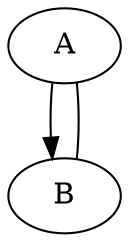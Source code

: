 digraph Name {
  A;
  B;


  // dir=forward back both none controls arrow direction.
  A -> B;
  B -> A [dir=none];
}
